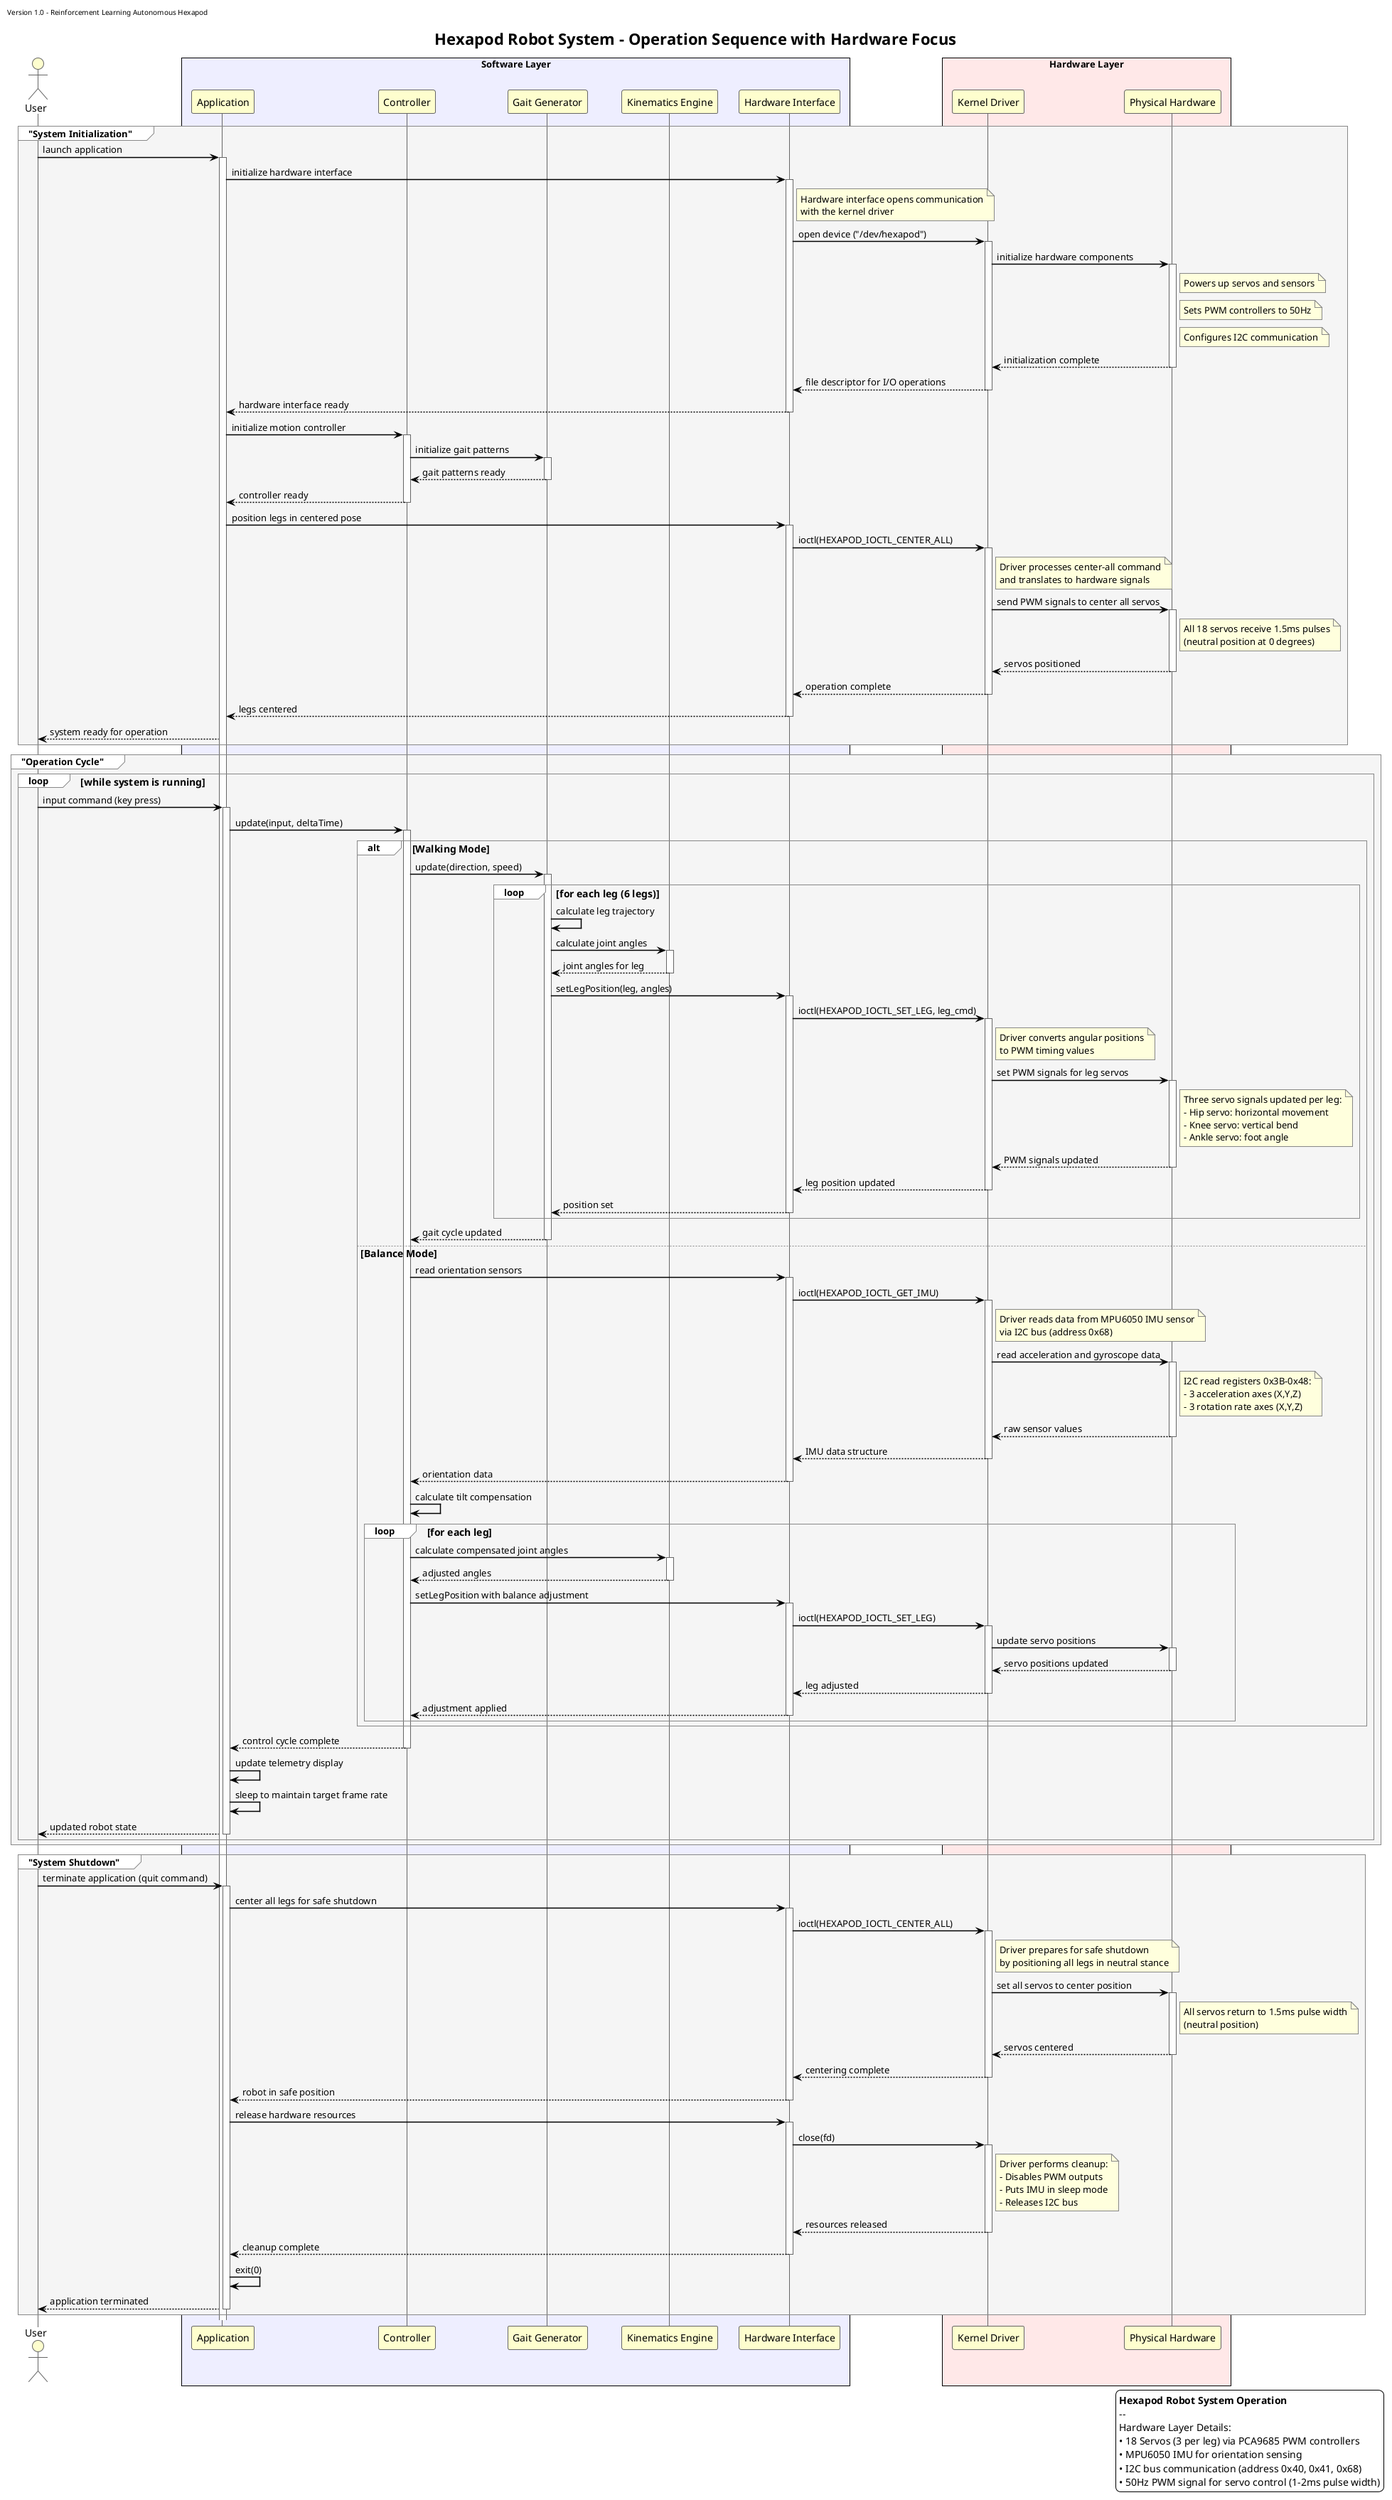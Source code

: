 /'
 * Hexapod Project - A Reinforcement Learning-based Autonomous Hexapod
 * Copyright (C) 2025  Nguyen Trong Phuc
 *
 * This program is free software; you can redistribute it and/or modify
 * it under the terms of the GNU General Public License as published by
 * the Free Software Foundation; either version 2 of the License, or
 * (at your option) any later version.
 *
 * This program is distributed in the hope that it will be useful,
 * but WITHOUT ANY WARRANTY; without even the implied warranty of
 * MERCHANTABILITY or FITNESS FOR A PARTICULAR PURPOSE.  See the
 * GNU General Public License for more details.
 *
 * You should have received a copy of the GNU General Public License
 * along with this program; if not, write to the Free Software Foundation,
 * Inc., 51 Franklin Street, Fifth Floor, Boston, MA 02110-1301 USA.
 '/

@startuml sequence
!theme plain

title <font size=20><b>Hexapod Robot - Operation Sequence</b></font>
left header Version 1.0 - Reinforcement Learning Autonomous Hexapod
right header BeagleBone Black Platform

skinparam {
    SequenceArrowThickness 1.5
    SequenceGroupBodyBackgroundColor #F5F5F5
    SequenceGroupBorderColor #888888
    SequenceLifeLineBorderColor #666666
    SequenceLifeLineBackgroundColor #FEFEFE
    ParticipantBorderColor #666666
    ParticipantBackgroundColor #FEFECE
    ActorBorderColor #666666
    ActorBackgroundColor #FEFECE
    defaultFontName Arial
    NoteBorderColor #888888
    NoteBackgroundColor #FFFFDD
    SequenceGroupFontStyle bold
    SequenceGroupFontSize 14
    SequenceBoxBackgroundColor #E0EFEF
}

' Participants with more meaningful names and grouping
actor "User" as User
box "Software Layer" #EEEEFF
    participant "Application" as App
    participant "Controller" as Controller
    participant "Gait Generator" as Gait
    participant "Kinematics Engine" as Kinematics
    participant "Hardware Interface" as Hexapod
endbox

box "Hardware Layer" #FFE8E8
    participant "Kernel Driver" as Driver
    participant "Physical Hardware" as Hardware
endbox

' Title with better description
title Hexapod Robot System - Operation Sequence with Hardware Focus

' Startup sequence with clearer hardware interactions
group "System Initialization"
    User -> App: launch application
    activate App
    
    App -> Hexapod: initialize hardware interface
    activate Hexapod
    
    note right of Hexapod: Hardware interface opens communication\nwith the kernel driver
    Hexapod -> Driver: open device ("/dev/hexapod")
    activate Driver
    
    Driver -> Hardware: initialize hardware components
    activate Hardware
    note right of Hardware: Powers up servos and sensors
    note right of Hardware: Sets PWM controllers to 50Hz
    note right of Hardware: Configures I2C communication
    Hardware --> Driver: initialization complete
    deactivate Hardware
    
    Driver --> Hexapod: file descriptor for I/O operations
    deactivate Driver
    
    Hexapod --> App: hardware interface ready
    deactivate Hexapod
    
    App -> Controller: initialize motion controller
    activate Controller
    Controller -> Gait: initialize gait patterns
    activate Gait
    Gait --> Controller: gait patterns ready
    deactivate Gait
    Controller --> App: controller ready
    deactivate Controller
    
    ' Center legs at startup - important hardware interaction
    App -> Hexapod: position legs in centered pose
    activate Hexapod
    Hexapod -> Driver: ioctl(HEXAPOD_IOCTL_CENTER_ALL)
    activate Driver
    
    note right of Driver: Driver processes center-all command\nand translates to hardware signals
    
    Driver -> Hardware: send PWM signals to center all servos
    activate Hardware
    note right of Hardware: All 18 servos receive 1.5ms pulses\n(neutral position at 0 degrees)
    Hardware --> Driver: servos positioned
    deactivate Hardware
    
    Driver --> Hexapod: operation complete
    deactivate Driver
    
    Hexapod --> App: legs centered
    deactivate Hexapod
    
    App --> User: system ready for operation
end

' Main operation loop with enhanced hardware details
group "Operation Cycle"
    loop while system is running
        User -> App: input command (key press)
        activate App
        
        App -> Controller: update(input, deltaTime)
        activate Controller
        
        alt Walking Mode
            Controller -> Gait: update(direction, speed)
            activate Gait
            
            loop for each leg (6 legs)
                Gait -> Gait: calculate leg trajectory
                Gait -> Kinematics: calculate joint angles
                activate Kinematics
                Kinematics --> Gait: joint angles for leg
                deactivate Kinematics
                
                ' Hardware interaction for leg movement
                Gait -> Hexapod: setLegPosition(leg, angles)
                activate Hexapod
                
                Hexapod -> Driver: ioctl(HEXAPOD_IOCTL_SET_LEG, leg_cmd)
                activate Driver
                note right of Driver: Driver converts angular positions\nto PWM timing values
                
                Driver -> Hardware: set PWM signals for leg servos
                activate Hardware
                note right of Hardware: Three servo signals updated per leg:\n- Hip servo: horizontal movement\n- Knee servo: vertical bend\n- Ankle servo: foot angle
                Hardware --> Driver: PWM signals updated
                deactivate Hardware
                
                Driver --> Hexapod: leg position updated
                deactivate Driver
                Hexapod --> Gait: position set
                deactivate Hexapod
            end
            
            Gait --> Controller: gait cycle updated
            deactivate Gait
            
        else Balance Mode
            ' IMU sensor reading - important hardware interaction
            Controller -> Hexapod: read orientation sensors
            activate Hexapod
            
            Hexapod -> Driver: ioctl(HEXAPOD_IOCTL_GET_IMU)
            activate Driver
            
            note right of Driver: Driver reads data from MPU6050 IMU sensor\nvia I2C bus (address 0x68)
            
            Driver -> Hardware: read acceleration and gyroscope data
            activate Hardware
            note right of Hardware: I2C read registers 0x3B-0x48:\n- 3 acceleration axes (X,Y,Z)\n- 3 rotation rate axes (X,Y,Z)
            Hardware --> Driver: raw sensor values
            deactivate Hardware
            
            Driver --> Hexapod: IMU data structure
            deactivate Driver
            
            Hexapod --> Controller: orientation data
            deactivate Hexapod
            
            Controller -> Controller: calculate tilt compensation
            
            ' Apply balance adjustments to legs
            loop for each leg
                Controller -> Kinematics: calculate compensated joint angles
                activate Kinematics
                Kinematics --> Controller: adjusted angles
                deactivate Kinematics
                
                Controller -> Hexapod: setLegPosition with balance adjustment
                activate Hexapod
                
                Hexapod -> Driver: ioctl(HEXAPOD_IOCTL_SET_LEG)
                activate Driver
                Driver -> Hardware: update servo positions
                activate Hardware
                Hardware --> Driver: servo positions updated
                deactivate Hardware
                Driver --> Hexapod: leg adjusted
                deactivate Driver
                
                Hexapod --> Controller: adjustment applied
                deactivate Hexapod
            end
        end
        
        Controller --> App: control cycle complete
        deactivate Controller
        
        App -> App: update telemetry display
        
        ' Maintain timing with sleep
        App -> App: sleep to maintain target frame rate
        
        App --> User: updated robot state
        deactivate App
    end
end

' Shutdown sequence with hardware details
group "System Shutdown"
    User -> App: terminate application (quit command)
    activate App
    
    ' Safe shutdown - center legs
    App -> Hexapod: center all legs for safe shutdown
    activate Hexapod
    
    Hexapod -> Driver: ioctl(HEXAPOD_IOCTL_CENTER_ALL)
    activate Driver
    
    note right of Driver: Driver prepares for safe shutdown\nby positioning all legs in neutral stance
    
    Driver -> Hardware: set all servos to center position
    activate Hardware
    note right of Hardware: All servos return to 1.5ms pulse width\n(neutral position)
    Hardware --> Driver: servos centered
    deactivate Hardware
    
    Driver --> Hexapod: centering complete
    deactivate Driver
    
    Hexapod --> App: robot in safe position
    deactivate Hexapod
    
    ' Release hardware resources
    App -> Hexapod: release hardware resources
    activate Hexapod
    
    Hexapod -> Driver: close(fd)
    activate Driver
    note right of Driver: Driver performs cleanup:\n- Disables PWM outputs\n- Puts IMU in sleep mode\n- Releases I2C bus
    Driver --> Hexapod: resources released
    deactivate Driver
    
    Hexapod --> App: cleanup complete
    deactivate Hexapod
    
    App -> App: exit(0)
    App --> User: application terminated
    deactivate App
end

' Footer
legend right
  <b>Hexapod Robot System Operation</b>
  --
  Hardware Layer Details:
  • 18 Servos (3 per leg) via PCA9685 PWM controllers
  • MPU6050 IMU for orientation sensing
  • I2C bus communication (address 0x40, 0x41, 0x68)
  • 50Hz PWM signal for servo control (1-2ms pulse width)
endlegend

@enduml